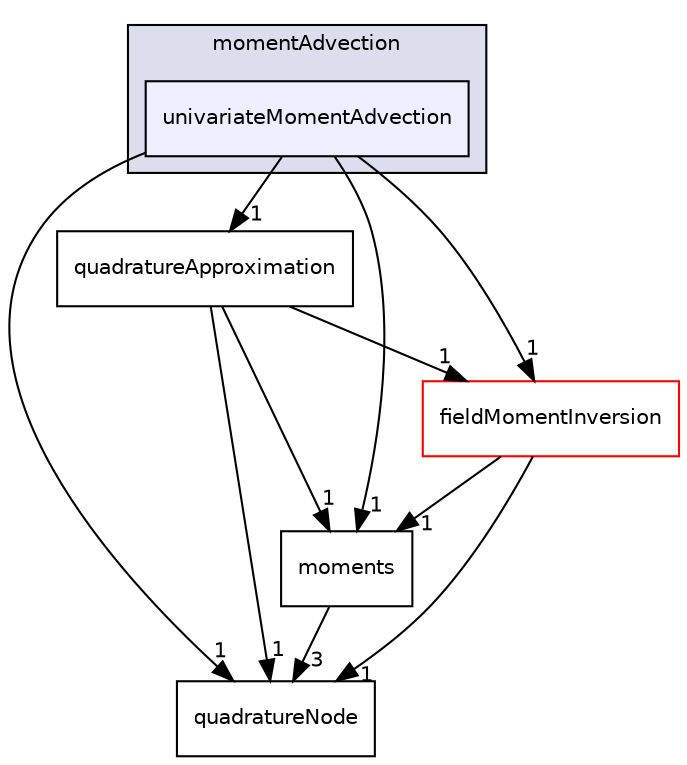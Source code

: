 digraph "univariateMomentAdvection" {
  bgcolor=transparent;
  compound=true
  node [ fontsize="10", fontname="Helvetica"];
  edge [ labelfontsize="10", labelfontname="Helvetica"];
  subgraph clusterdir_1a1d8e7a8fbc26c9783a2a4005a1b47e {
    graph [ bgcolor="#ddddee", pencolor="black", label="momentAdvection" fontname="Helvetica", fontsize="10", URL="dir_1a1d8e7a8fbc26c9783a2a4005a1b47e.html"]
  dir_c05ff1c71b12f8c6694221d9f33a3a84 [shape=box, label="univariateMomentAdvection", style="filled", fillcolor="#eeeeff", pencolor="black", URL="dir_c05ff1c71b12f8c6694221d9f33a3a84.html"];
  }
  dir_17a6c3d0f5fde6543c26c10fa938ae5d [shape=box label="moments" URL="dir_17a6c3d0f5fde6543c26c10fa938ae5d.html"];
  dir_9d10a745d1d113d9472c5830c2cbe4f5 [shape=box label="quadratureApproximation" URL="dir_9d10a745d1d113d9472c5830c2cbe4f5.html"];
  dir_db960164ea42c42a422c08f487d84e08 [shape=box label="fieldMomentInversion" color="red" URL="dir_db960164ea42c42a422c08f487d84e08.html"];
  dir_48cba3f3a1194fdbaf1cf859d335accc [shape=box label="quadratureNode" URL="dir_48cba3f3a1194fdbaf1cf859d335accc.html"];
  dir_17a6c3d0f5fde6543c26c10fa938ae5d->dir_48cba3f3a1194fdbaf1cf859d335accc [headlabel="3", labeldistance=1.5 headhref="dir_000061_000078.html"];
  dir_c05ff1c71b12f8c6694221d9f33a3a84->dir_17a6c3d0f5fde6543c26c10fa938ae5d [headlabel="1", labeldistance=1.5 headhref="dir_000087_000061.html"];
  dir_c05ff1c71b12f8c6694221d9f33a3a84->dir_9d10a745d1d113d9472c5830c2cbe4f5 [headlabel="1", labeldistance=1.5 headhref="dir_000087_000077.html"];
  dir_c05ff1c71b12f8c6694221d9f33a3a84->dir_db960164ea42c42a422c08f487d84e08 [headlabel="1", labeldistance=1.5 headhref="dir_000087_000008.html"];
  dir_c05ff1c71b12f8c6694221d9f33a3a84->dir_48cba3f3a1194fdbaf1cf859d335accc [headlabel="1", labeldistance=1.5 headhref="dir_000087_000078.html"];
  dir_9d10a745d1d113d9472c5830c2cbe4f5->dir_17a6c3d0f5fde6543c26c10fa938ae5d [headlabel="1", labeldistance=1.5 headhref="dir_000077_000061.html"];
  dir_9d10a745d1d113d9472c5830c2cbe4f5->dir_db960164ea42c42a422c08f487d84e08 [headlabel="1", labeldistance=1.5 headhref="dir_000077_000008.html"];
  dir_9d10a745d1d113d9472c5830c2cbe4f5->dir_48cba3f3a1194fdbaf1cf859d335accc [headlabel="1", labeldistance=1.5 headhref="dir_000077_000078.html"];
  dir_db960164ea42c42a422c08f487d84e08->dir_17a6c3d0f5fde6543c26c10fa938ae5d [headlabel="1", labeldistance=1.5 headhref="dir_000008_000061.html"];
  dir_db960164ea42c42a422c08f487d84e08->dir_48cba3f3a1194fdbaf1cf859d335accc [headlabel="1", labeldistance=1.5 headhref="dir_000008_000078.html"];
}
